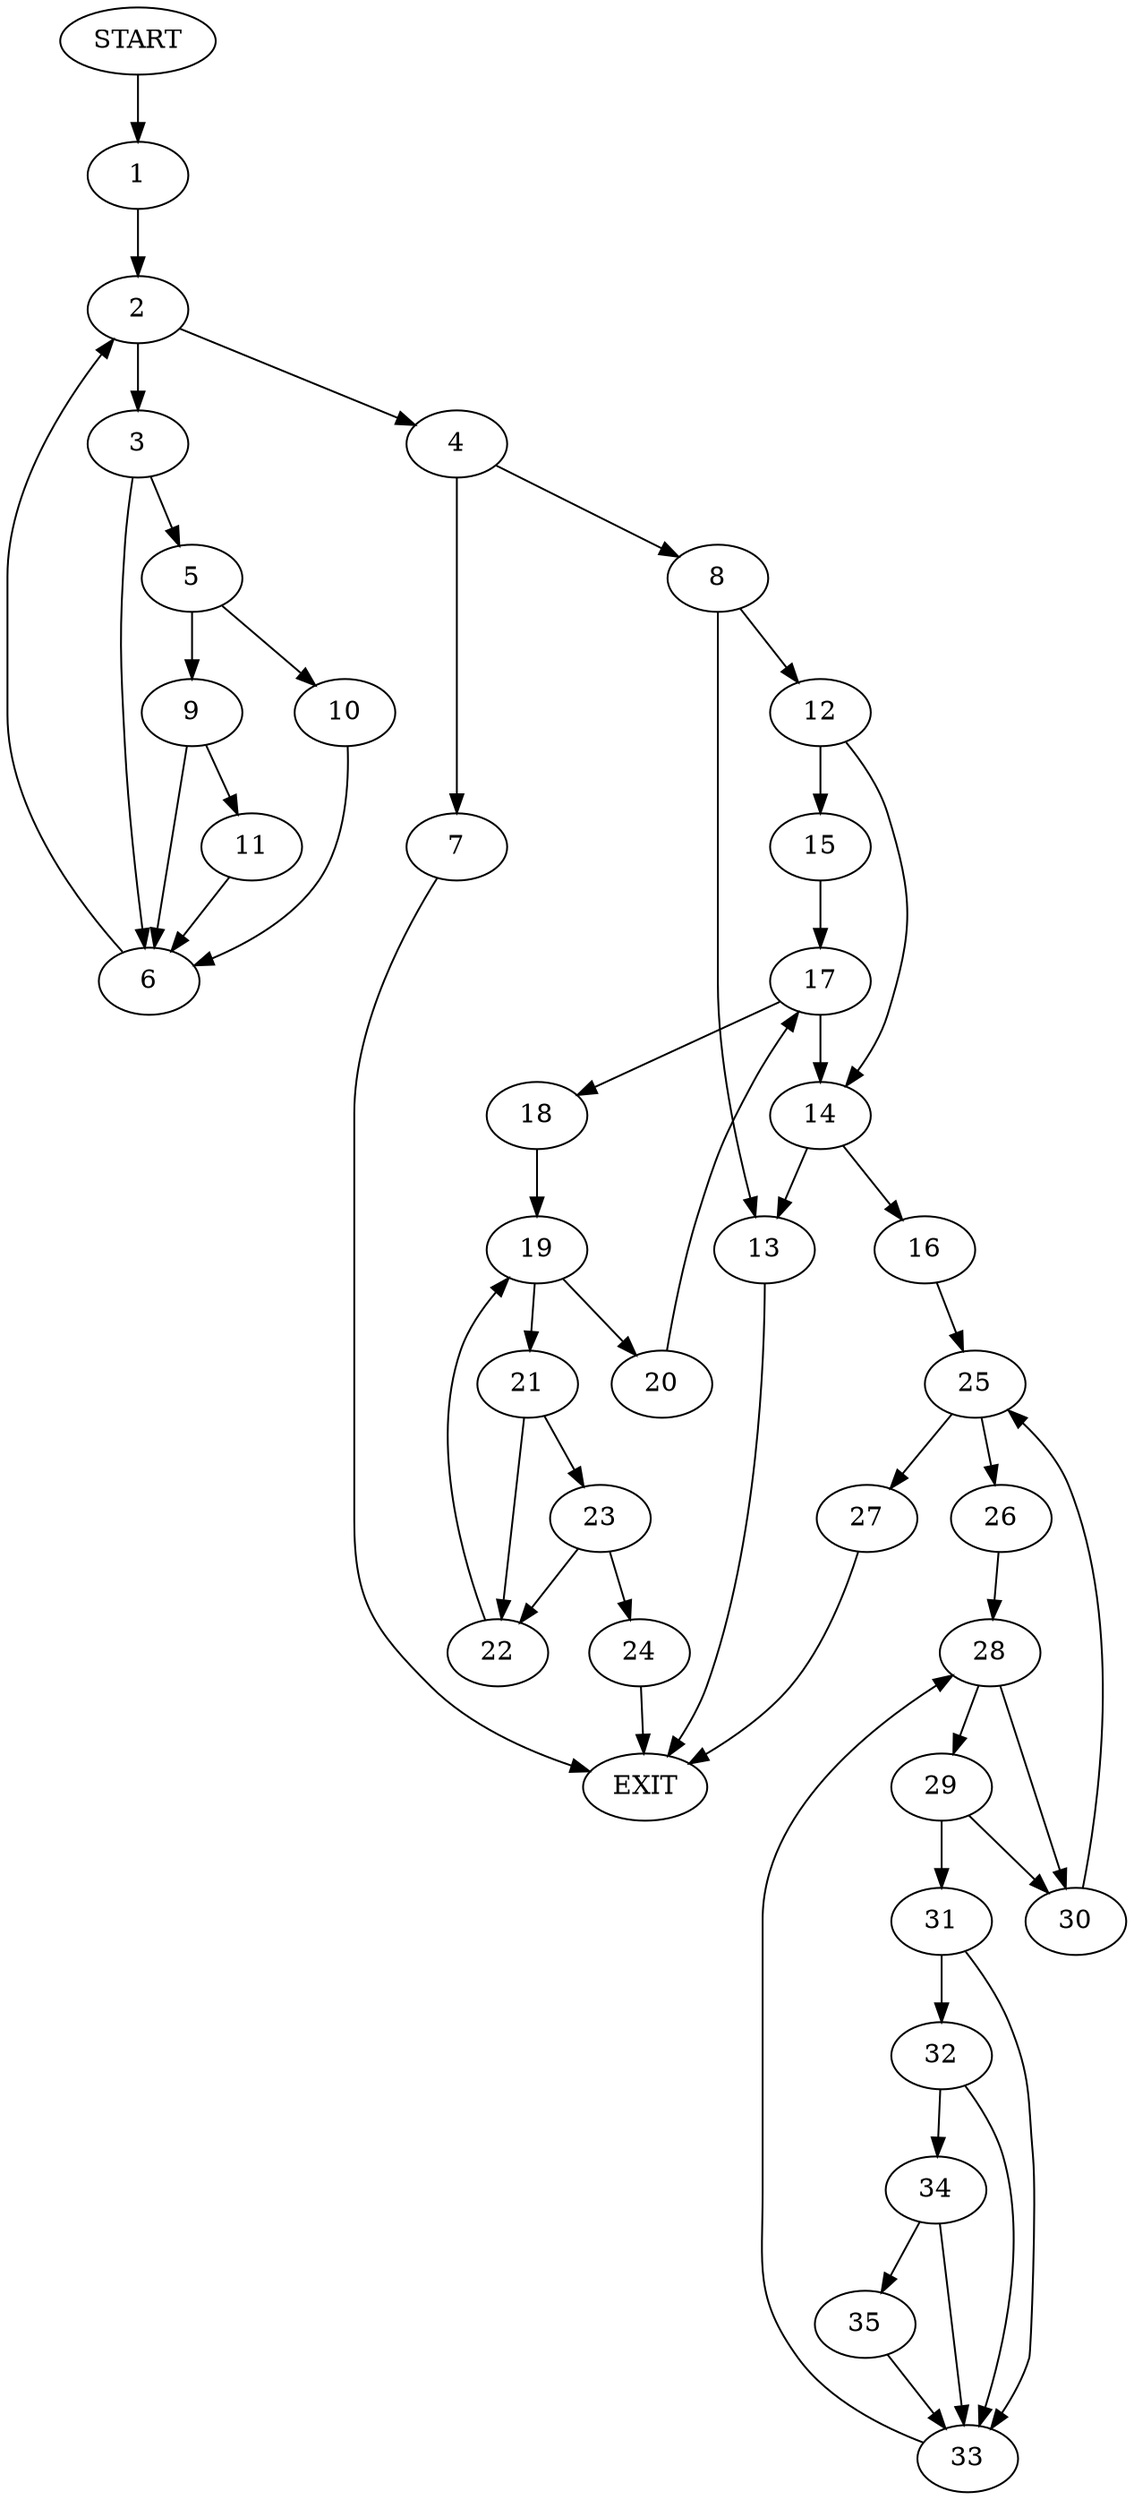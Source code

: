 digraph {
0 [label="START"]
36 [label="EXIT"]
0 -> 1
1 -> 2
2 -> 3
2 -> 4
3 -> 5
3 -> 6
4 -> 7
4 -> 8
6 -> 2
5 -> 9
5 -> 10
9 -> 11
9 -> 6
10 -> 6
11 -> 6
7 -> 36
8 -> 12
8 -> 13
13 -> 36
12 -> 14
12 -> 15
14 -> 13
14 -> 16
15 -> 17
17 -> 18
17 -> 14
18 -> 19
19 -> 20
19 -> 21
20 -> 17
21 -> 22
21 -> 23
22 -> 19
23 -> 22
23 -> 24
24 -> 36
16 -> 25
25 -> 26
25 -> 27
27 -> 36
26 -> 28
28 -> 29
28 -> 30
29 -> 31
29 -> 30
30 -> 25
31 -> 32
31 -> 33
32 -> 34
32 -> 33
33 -> 28
34 -> 33
34 -> 35
35 -> 33
}
